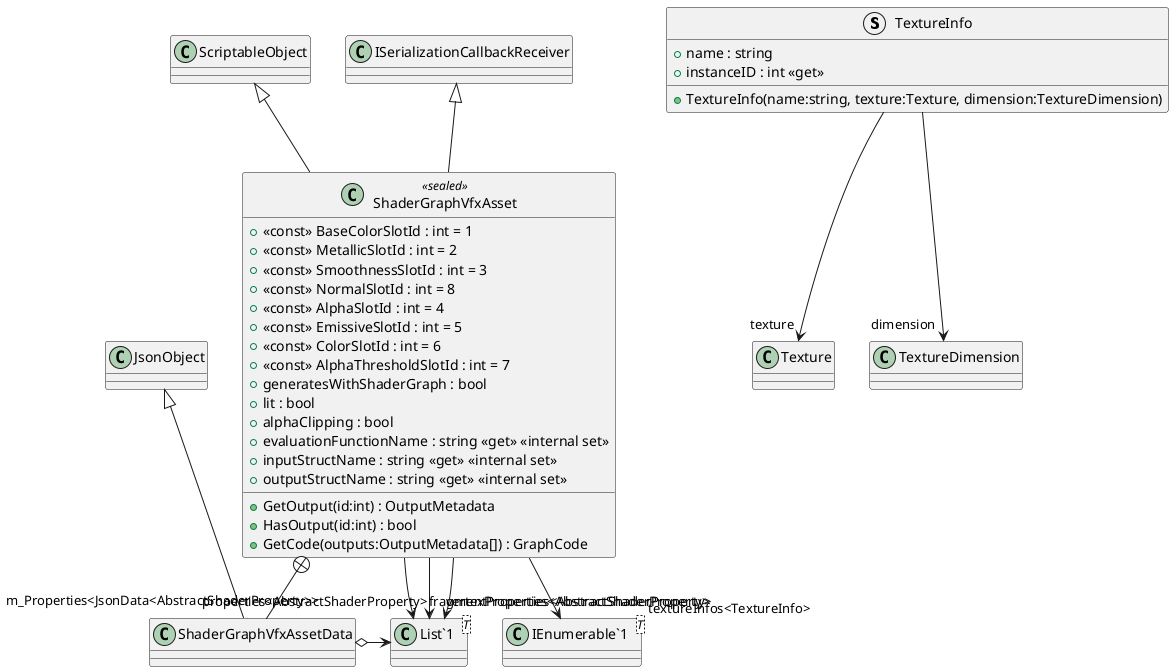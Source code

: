@startuml
struct TextureInfo {
    + TextureInfo(name:string, texture:Texture, dimension:TextureDimension)
    + name : string
    + instanceID : int <<get>>
}
class ShaderGraphVfxAsset <<sealed>> {
    + <<const>> BaseColorSlotId : int = 1
    + <<const>> MetallicSlotId : int = 2
    + <<const>> SmoothnessSlotId : int = 3
    + <<const>> NormalSlotId : int = 8
    + <<const>> AlphaSlotId : int = 4
    + <<const>> EmissiveSlotId : int = 5
    + <<const>> ColorSlotId : int = 6
    + <<const>> AlphaThresholdSlotId : int = 7
    + generatesWithShaderGraph : bool
    + lit : bool
    + alphaClipping : bool
    + GetOutput(id:int) : OutputMetadata
    + HasOutput(id:int) : bool
    + evaluationFunctionName : string <<get>> <<internal set>>
    + inputStructName : string <<get>> <<internal set>>
    + outputStructName : string <<get>> <<internal set>>
    + GetCode(outputs:OutputMetadata[]) : GraphCode
}
class ShaderGraphVfxAssetData {
}
class "IEnumerable`1"<T> {
}
class "List`1"<T> {
}
TextureInfo --> "texture" Texture
TextureInfo --> "dimension" TextureDimension
ScriptableObject <|-- ShaderGraphVfxAsset
ISerializationCallbackReceiver <|-- ShaderGraphVfxAsset
ShaderGraphVfxAsset --> "textureInfos<TextureInfo>" "IEnumerable`1"
ShaderGraphVfxAsset --> "properties<AbstractShaderProperty>" "List`1"
ShaderGraphVfxAsset --> "fragmentProperties<AbstractShaderProperty>" "List`1"
ShaderGraphVfxAsset --> "vertexProperties<AbstractShaderProperty>" "List`1"
ShaderGraphVfxAsset +-- ShaderGraphVfxAssetData
JsonObject <|-- ShaderGraphVfxAssetData
ShaderGraphVfxAssetData o-> "m_Properties<JsonData<AbstractShaderProperty>>" "List`1"
@enduml
